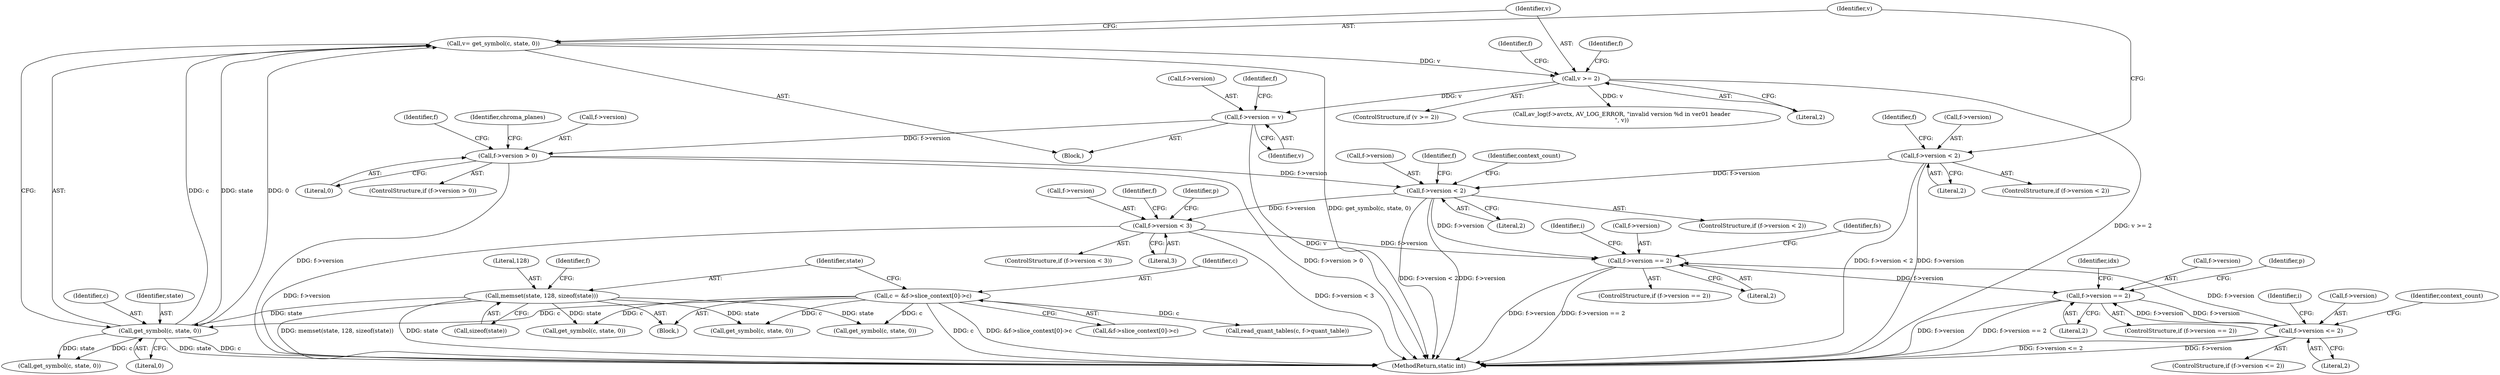 digraph "0_FFmpeg_b05cd1ea7e45a836f7f6071a716c38bb30326e0f@pointer" {
"1000830" [label="(Call,f->version < 2)"];
"1000129" [label="(Call,f->version < 2)"];
"1000220" [label="(Call,f->version > 0)"];
"1000160" [label="(Call,f->version = v)"];
"1000147" [label="(Call,v >= 2)"];
"1000140" [label="(Call,v= get_symbol(c, state, 0))"];
"1000142" [label="(Call,get_symbol(c, state, 0))"];
"1000113" [label="(Call,c = &f->slice_context[0]->c)"];
"1000123" [label="(Call,memset(state, 128, sizeof(state)))"];
"1000858" [label="(Call,f->version < 3)"];
"1001005" [label="(Call,f->version == 2)"];
"1001192" [label="(Call,f->version == 2)"];
"1001261" [label="(Call,f->version <= 2)"];
"1000224" [label="(Literal,0)"];
"1000133" [label="(Literal,2)"];
"1000143" [label="(Identifier,c)"];
"1000834" [label="(Literal,2)"];
"1000161" [label="(Call,f->version)"];
"1000124" [label="(Identifier,state)"];
"1000857" [label="(ControlStructure,if (f->version < 3))"];
"1001261" [label="(Call,f->version <= 2)"];
"1000114" [label="(Identifier,c)"];
"1001013" [label="(Identifier,fs)"];
"1000128" [label="(ControlStructure,if (f->version < 2))"];
"1000858" [label="(Call,f->version < 3)"];
"1000220" [label="(Call,f->version > 0)"];
"1000141" [label="(Identifier,v)"];
"1000134" [label="(Block,)"];
"1000860" [label="(Identifier,f)"];
"1000123" [label="(Call,memset(state, 128, sizeof(state)))"];
"1001201" [label="(Call,get_symbol(c, state, 0))"];
"1000859" [label="(Call,f->version)"];
"1000125" [label="(Literal,128)"];
"1001004" [label="(ControlStructure,if (f->version == 2))"];
"1000115" [label="(Call,&f->slice_context[0]->c)"];
"1000829" [label="(ControlStructure,if (f->version < 2))"];
"1001191" [label="(ControlStructure,if (f->version == 2))"];
"1001269" [label="(Identifier,context_count)"];
"1000164" [label="(Identifier,v)"];
"1000862" [label="(Literal,3)"];
"1001193" [label="(Call,f->version)"];
"1000140" [label="(Call,v= get_symbol(c, state, 0))"];
"1000142" [label="(Call,get_symbol(c, state, 0))"];
"1000162" [label="(Identifier,f)"];
"1000219" [label="(ControlStructure,if (f->version > 0))"];
"1000129" [label="(Call,f->version < 2)"];
"1000327" [label="(Identifier,f)"];
"1000145" [label="(Literal,0)"];
"1000868" [label="(Call,get_symbol(c, state, 0))"];
"1001181" [label="(Identifier,i)"];
"1000126" [label="(Call,sizeof(state))"];
"1001295" [label="(MethodReturn,static int)"];
"1001005" [label="(Call,f->version == 2)"];
"1000130" [label="(Call,f->version)"];
"1000144" [label="(Identifier,state)"];
"1000236" [label="(Identifier,chroma_planes)"];
"1000830" [label="(Call,f->version < 2)"];
"1001251" [label="(Identifier,p)"];
"1000837" [label="(Identifier,context_count)"];
"1001265" [label="(Literal,2)"];
"1001009" [label="(Literal,2)"];
"1001173" [label="(Identifier,i)"];
"1001006" [label="(Call,f->version)"];
"1000146" [label="(ControlStructure,if (v >= 2))"];
"1001200" [label="(Identifier,idx)"];
"1000831" [label="(Call,f->version)"];
"1000221" [label="(Call,f->version)"];
"1001196" [label="(Literal,2)"];
"1001260" [label="(ControlStructure,if (f->version <= 2))"];
"1000175" [label="(Call,get_symbol(c, state, 0))"];
"1001262" [label="(Call,f->version)"];
"1000148" [label="(Identifier,v)"];
"1000228" [label="(Identifier,f)"];
"1000149" [label="(Literal,2)"];
"1000153" [label="(Identifier,f)"];
"1000113" [label="(Call,c = &f->slice_context[0]->c)"];
"1000866" [label="(Identifier,f)"];
"1000876" [label="(Identifier,p)"];
"1000838" [label="(Call,read_quant_tables(c, f->quant_table))"];
"1000160" [label="(Call,f->version = v)"];
"1000147" [label="(Call,v >= 2)"];
"1001192" [label="(Call,f->version == 2)"];
"1000131" [label="(Identifier,f)"];
"1000167" [label="(Identifier,f)"];
"1000104" [label="(Block,)"];
"1000151" [label="(Call,av_log(f->avctx, AV_LOG_ERROR, \"invalid version %d in ver01 header\n\", v))"];
"1001016" [label="(Call,get_symbol(c, state, 0))"];
"1000830" -> "1000829"  [label="AST: "];
"1000830" -> "1000834"  [label="CFG: "];
"1000831" -> "1000830"  [label="AST: "];
"1000834" -> "1000830"  [label="AST: "];
"1000837" -> "1000830"  [label="CFG: "];
"1000860" -> "1000830"  [label="CFG: "];
"1000830" -> "1001295"  [label="DDG: f->version < 2"];
"1000830" -> "1001295"  [label="DDG: f->version"];
"1000129" -> "1000830"  [label="DDG: f->version"];
"1000220" -> "1000830"  [label="DDG: f->version"];
"1000830" -> "1000858"  [label="DDG: f->version"];
"1000830" -> "1001005"  [label="DDG: f->version"];
"1000129" -> "1000128"  [label="AST: "];
"1000129" -> "1000133"  [label="CFG: "];
"1000130" -> "1000129"  [label="AST: "];
"1000133" -> "1000129"  [label="AST: "];
"1000141" -> "1000129"  [label="CFG: "];
"1000327" -> "1000129"  [label="CFG: "];
"1000129" -> "1001295"  [label="DDG: f->version"];
"1000129" -> "1001295"  [label="DDG: f->version < 2"];
"1000220" -> "1000219"  [label="AST: "];
"1000220" -> "1000224"  [label="CFG: "];
"1000221" -> "1000220"  [label="AST: "];
"1000224" -> "1000220"  [label="AST: "];
"1000228" -> "1000220"  [label="CFG: "];
"1000236" -> "1000220"  [label="CFG: "];
"1000220" -> "1001295"  [label="DDG: f->version"];
"1000220" -> "1001295"  [label="DDG: f->version > 0"];
"1000160" -> "1000220"  [label="DDG: f->version"];
"1000160" -> "1000134"  [label="AST: "];
"1000160" -> "1000164"  [label="CFG: "];
"1000161" -> "1000160"  [label="AST: "];
"1000164" -> "1000160"  [label="AST: "];
"1000167" -> "1000160"  [label="CFG: "];
"1000160" -> "1001295"  [label="DDG: v"];
"1000147" -> "1000160"  [label="DDG: v"];
"1000147" -> "1000146"  [label="AST: "];
"1000147" -> "1000149"  [label="CFG: "];
"1000148" -> "1000147"  [label="AST: "];
"1000149" -> "1000147"  [label="AST: "];
"1000153" -> "1000147"  [label="CFG: "];
"1000162" -> "1000147"  [label="CFG: "];
"1000147" -> "1001295"  [label="DDG: v >= 2"];
"1000140" -> "1000147"  [label="DDG: v"];
"1000147" -> "1000151"  [label="DDG: v"];
"1000140" -> "1000134"  [label="AST: "];
"1000140" -> "1000142"  [label="CFG: "];
"1000141" -> "1000140"  [label="AST: "];
"1000142" -> "1000140"  [label="AST: "];
"1000148" -> "1000140"  [label="CFG: "];
"1000140" -> "1001295"  [label="DDG: get_symbol(c, state, 0)"];
"1000142" -> "1000140"  [label="DDG: c"];
"1000142" -> "1000140"  [label="DDG: state"];
"1000142" -> "1000140"  [label="DDG: 0"];
"1000142" -> "1000145"  [label="CFG: "];
"1000143" -> "1000142"  [label="AST: "];
"1000144" -> "1000142"  [label="AST: "];
"1000145" -> "1000142"  [label="AST: "];
"1000142" -> "1001295"  [label="DDG: state"];
"1000142" -> "1001295"  [label="DDG: c"];
"1000113" -> "1000142"  [label="DDG: c"];
"1000123" -> "1000142"  [label="DDG: state"];
"1000142" -> "1000175"  [label="DDG: c"];
"1000142" -> "1000175"  [label="DDG: state"];
"1000113" -> "1000104"  [label="AST: "];
"1000113" -> "1000115"  [label="CFG: "];
"1000114" -> "1000113"  [label="AST: "];
"1000115" -> "1000113"  [label="AST: "];
"1000124" -> "1000113"  [label="CFG: "];
"1000113" -> "1001295"  [label="DDG: c"];
"1000113" -> "1001295"  [label="DDG: &f->slice_context[0]->c"];
"1000113" -> "1000838"  [label="DDG: c"];
"1000113" -> "1000868"  [label="DDG: c"];
"1000113" -> "1001016"  [label="DDG: c"];
"1000113" -> "1001201"  [label="DDG: c"];
"1000123" -> "1000104"  [label="AST: "];
"1000123" -> "1000126"  [label="CFG: "];
"1000124" -> "1000123"  [label="AST: "];
"1000125" -> "1000123"  [label="AST: "];
"1000126" -> "1000123"  [label="AST: "];
"1000131" -> "1000123"  [label="CFG: "];
"1000123" -> "1001295"  [label="DDG: memset(state, 128, sizeof(state))"];
"1000123" -> "1001295"  [label="DDG: state"];
"1000123" -> "1000868"  [label="DDG: state"];
"1000123" -> "1001016"  [label="DDG: state"];
"1000123" -> "1001201"  [label="DDG: state"];
"1000858" -> "1000857"  [label="AST: "];
"1000858" -> "1000862"  [label="CFG: "];
"1000859" -> "1000858"  [label="AST: "];
"1000862" -> "1000858"  [label="AST: "];
"1000866" -> "1000858"  [label="CFG: "];
"1000876" -> "1000858"  [label="CFG: "];
"1000858" -> "1001295"  [label="DDG: f->version < 3"];
"1000858" -> "1001295"  [label="DDG: f->version"];
"1000858" -> "1001005"  [label="DDG: f->version"];
"1001005" -> "1001004"  [label="AST: "];
"1001005" -> "1001009"  [label="CFG: "];
"1001006" -> "1001005"  [label="AST: "];
"1001009" -> "1001005"  [label="AST: "];
"1001013" -> "1001005"  [label="CFG: "];
"1001173" -> "1001005"  [label="CFG: "];
"1001005" -> "1001295"  [label="DDG: f->version == 2"];
"1001005" -> "1001295"  [label="DDG: f->version"];
"1001261" -> "1001005"  [label="DDG: f->version"];
"1001005" -> "1001192"  [label="DDG: f->version"];
"1001192" -> "1001191"  [label="AST: "];
"1001192" -> "1001196"  [label="CFG: "];
"1001193" -> "1001192"  [label="AST: "];
"1001196" -> "1001192"  [label="AST: "];
"1001200" -> "1001192"  [label="CFG: "];
"1001251" -> "1001192"  [label="CFG: "];
"1001192" -> "1001295"  [label="DDG: f->version == 2"];
"1001192" -> "1001295"  [label="DDG: f->version"];
"1001261" -> "1001192"  [label="DDG: f->version"];
"1001192" -> "1001261"  [label="DDG: f->version"];
"1001261" -> "1001260"  [label="AST: "];
"1001261" -> "1001265"  [label="CFG: "];
"1001262" -> "1001261"  [label="AST: "];
"1001265" -> "1001261"  [label="AST: "];
"1001269" -> "1001261"  [label="CFG: "];
"1001181" -> "1001261"  [label="CFG: "];
"1001261" -> "1001295"  [label="DDG: f->version"];
"1001261" -> "1001295"  [label="DDG: f->version <= 2"];
}

